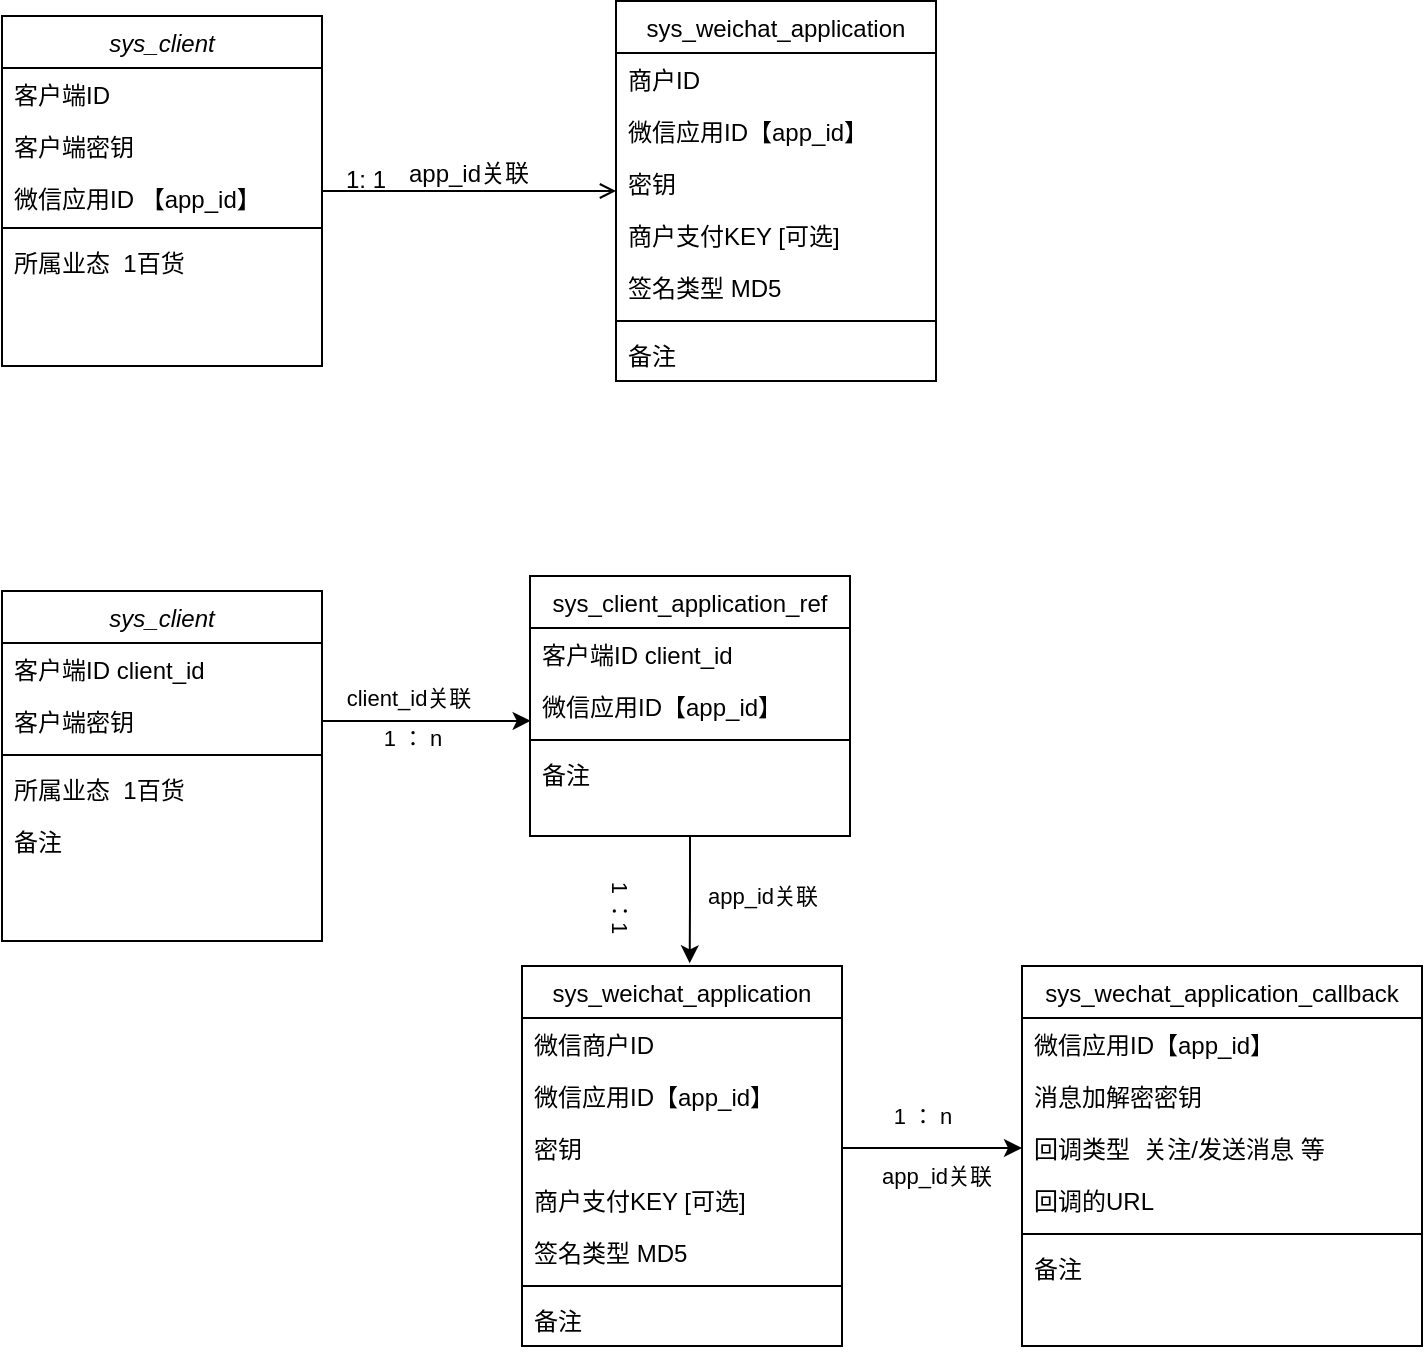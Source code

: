 <mxfile version="15.3.8" type="github">
  <diagram id="C5RBs43oDa-KdzZeNtuy" name="Page-1">
    <mxGraphModel dx="813" dy="517" grid="1" gridSize="10" guides="1" tooltips="1" connect="1" arrows="1" fold="1" page="1" pageScale="1" pageWidth="827" pageHeight="1169" math="0" shadow="0">
      <root>
        <mxCell id="WIyWlLk6GJQsqaUBKTNV-0" />
        <mxCell id="WIyWlLk6GJQsqaUBKTNV-1" parent="WIyWlLk6GJQsqaUBKTNV-0" />
        <mxCell id="zkfFHV4jXpPFQw0GAbJ--0" value="sys_client" style="swimlane;fontStyle=2;align=center;verticalAlign=top;childLayout=stackLayout;horizontal=1;startSize=26;horizontalStack=0;resizeParent=1;resizeLast=0;collapsible=1;marginBottom=0;rounded=0;shadow=0;strokeWidth=1;" parent="WIyWlLk6GJQsqaUBKTNV-1" vertex="1">
          <mxGeometry x="150" y="100" width="160" height="175" as="geometry">
            <mxRectangle x="220" y="90" width="160" height="26" as="alternateBounds" />
          </mxGeometry>
        </mxCell>
        <mxCell id="zkfFHV4jXpPFQw0GAbJ--1" value="客户端ID" style="text;align=left;verticalAlign=top;spacingLeft=4;spacingRight=4;overflow=hidden;rotatable=0;points=[[0,0.5],[1,0.5]];portConstraint=eastwest;" parent="zkfFHV4jXpPFQw0GAbJ--0" vertex="1">
          <mxGeometry y="26" width="160" height="26" as="geometry" />
        </mxCell>
        <mxCell id="zkfFHV4jXpPFQw0GAbJ--2" value="客户端密钥" style="text;align=left;verticalAlign=top;spacingLeft=4;spacingRight=4;overflow=hidden;rotatable=0;points=[[0,0.5],[1,0.5]];portConstraint=eastwest;rounded=0;shadow=0;html=0;" parent="zkfFHV4jXpPFQw0GAbJ--0" vertex="1">
          <mxGeometry y="52" width="160" height="26" as="geometry" />
        </mxCell>
        <mxCell id="zkfFHV4jXpPFQw0GAbJ--3" value="微信应用ID 【app_id】" style="text;align=left;verticalAlign=top;spacingLeft=4;spacingRight=4;overflow=hidden;rotatable=0;points=[[0,0.5],[1,0.5]];portConstraint=eastwest;rounded=0;shadow=0;html=0;" parent="zkfFHV4jXpPFQw0GAbJ--0" vertex="1">
          <mxGeometry y="78" width="160" height="24" as="geometry" />
        </mxCell>
        <mxCell id="zkfFHV4jXpPFQw0GAbJ--4" value="" style="line;html=1;strokeWidth=1;align=left;verticalAlign=middle;spacingTop=-1;spacingLeft=3;spacingRight=3;rotatable=0;labelPosition=right;points=[];portConstraint=eastwest;" parent="zkfFHV4jXpPFQw0GAbJ--0" vertex="1">
          <mxGeometry y="102" width="160" height="8" as="geometry" />
        </mxCell>
        <mxCell id="zkfFHV4jXpPFQw0GAbJ--5" value="所属业态  1百货" style="text;align=left;verticalAlign=top;spacingLeft=4;spacingRight=4;overflow=hidden;rotatable=0;points=[[0,0.5],[1,0.5]];portConstraint=eastwest;" parent="zkfFHV4jXpPFQw0GAbJ--0" vertex="1">
          <mxGeometry y="110" width="160" height="26" as="geometry" />
        </mxCell>
        <mxCell id="zkfFHV4jXpPFQw0GAbJ--17" value="sys_weichat_application" style="swimlane;fontStyle=0;align=center;verticalAlign=top;childLayout=stackLayout;horizontal=1;startSize=26;horizontalStack=0;resizeParent=1;resizeLast=0;collapsible=1;marginBottom=0;rounded=0;shadow=0;strokeWidth=1;" parent="WIyWlLk6GJQsqaUBKTNV-1" vertex="1">
          <mxGeometry x="457" y="92.5" width="160" height="190" as="geometry">
            <mxRectangle x="550" y="140" width="160" height="26" as="alternateBounds" />
          </mxGeometry>
        </mxCell>
        <mxCell id="zkfFHV4jXpPFQw0GAbJ--18" value="商户ID" style="text;align=left;verticalAlign=top;spacingLeft=4;spacingRight=4;overflow=hidden;rotatable=0;points=[[0,0.5],[1,0.5]];portConstraint=eastwest;" parent="zkfFHV4jXpPFQw0GAbJ--17" vertex="1">
          <mxGeometry y="26" width="160" height="26" as="geometry" />
        </mxCell>
        <mxCell id="zkfFHV4jXpPFQw0GAbJ--19" value="微信应用ID【app_id】" style="text;align=left;verticalAlign=top;spacingLeft=4;spacingRight=4;overflow=hidden;rotatable=0;points=[[0,0.5],[1,0.5]];portConstraint=eastwest;rounded=0;shadow=0;html=0;" parent="zkfFHV4jXpPFQw0GAbJ--17" vertex="1">
          <mxGeometry y="52" width="160" height="26" as="geometry" />
        </mxCell>
        <mxCell id="zkfFHV4jXpPFQw0GAbJ--20" value="密钥" style="text;align=left;verticalAlign=top;spacingLeft=4;spacingRight=4;overflow=hidden;rotatable=0;points=[[0,0.5],[1,0.5]];portConstraint=eastwest;rounded=0;shadow=0;html=0;" parent="zkfFHV4jXpPFQw0GAbJ--17" vertex="1">
          <mxGeometry y="78" width="160" height="26" as="geometry" />
        </mxCell>
        <mxCell id="zkfFHV4jXpPFQw0GAbJ--21" value="商户支付KEY [可选]" style="text;align=left;verticalAlign=top;spacingLeft=4;spacingRight=4;overflow=hidden;rotatable=0;points=[[0,0.5],[1,0.5]];portConstraint=eastwest;rounded=0;shadow=0;html=0;" parent="zkfFHV4jXpPFQw0GAbJ--17" vertex="1">
          <mxGeometry y="104" width="160" height="26" as="geometry" />
        </mxCell>
        <mxCell id="zkfFHV4jXpPFQw0GAbJ--22" value="签名类型 MD5" style="text;align=left;verticalAlign=top;spacingLeft=4;spacingRight=4;overflow=hidden;rotatable=0;points=[[0,0.5],[1,0.5]];portConstraint=eastwest;rounded=0;shadow=0;html=0;" parent="zkfFHV4jXpPFQw0GAbJ--17" vertex="1">
          <mxGeometry y="130" width="160" height="26" as="geometry" />
        </mxCell>
        <mxCell id="zkfFHV4jXpPFQw0GAbJ--23" value="" style="line;html=1;strokeWidth=1;align=left;verticalAlign=middle;spacingTop=-1;spacingLeft=3;spacingRight=3;rotatable=0;labelPosition=right;points=[];portConstraint=eastwest;" parent="zkfFHV4jXpPFQw0GAbJ--17" vertex="1">
          <mxGeometry y="156" width="160" height="8" as="geometry" />
        </mxCell>
        <mxCell id="Sh7PA3oa8-L3XaCeOZEG-40" value="备注" style="text;align=left;verticalAlign=top;spacingLeft=4;spacingRight=4;overflow=hidden;rotatable=0;points=[[0,0.5],[1,0.5]];portConstraint=eastwest;" parent="zkfFHV4jXpPFQw0GAbJ--17" vertex="1">
          <mxGeometry y="164" width="160" height="26" as="geometry" />
        </mxCell>
        <mxCell id="zkfFHV4jXpPFQw0GAbJ--26" value="" style="endArrow=open;shadow=0;strokeWidth=1;rounded=0;endFill=1;edgeStyle=elbowEdgeStyle;elbow=vertical;" parent="WIyWlLk6GJQsqaUBKTNV-1" source="zkfFHV4jXpPFQw0GAbJ--0" target="zkfFHV4jXpPFQw0GAbJ--17" edge="1">
          <mxGeometry x="0.5" y="41" relative="1" as="geometry">
            <mxPoint x="380" y="192" as="sourcePoint" />
            <mxPoint x="540" y="192" as="targetPoint" />
            <mxPoint x="-40" y="32" as="offset" />
          </mxGeometry>
        </mxCell>
        <mxCell id="zkfFHV4jXpPFQw0GAbJ--27" value="1: 1 " style="resizable=0;align=left;verticalAlign=bottom;labelBackgroundColor=none;fontSize=12;" parent="zkfFHV4jXpPFQw0GAbJ--26" connectable="0" vertex="1">
          <mxGeometry x="-1" relative="1" as="geometry">
            <mxPoint x="10" y="3" as="offset" />
          </mxGeometry>
        </mxCell>
        <mxCell id="zkfFHV4jXpPFQw0GAbJ--29" value="app_id关联" style="text;html=1;resizable=0;points=[];;align=center;verticalAlign=middle;labelBackgroundColor=none;rounded=0;shadow=0;strokeWidth=1;fontSize=12;" parent="zkfFHV4jXpPFQw0GAbJ--26" vertex="1" connectable="0">
          <mxGeometry x="0.5" y="49" relative="1" as="geometry">
            <mxPoint x="-38" y="40" as="offset" />
          </mxGeometry>
        </mxCell>
        <mxCell id="jO0gXllOkAHdYUoeTZ_i-74" style="edgeStyle=orthogonalEdgeStyle;rounded=0;orthogonalLoop=1;jettySize=auto;html=1;entryX=0.524;entryY=-0.007;entryDx=0;entryDy=0;entryPerimeter=0;" edge="1" parent="WIyWlLk6GJQsqaUBKTNV-1" source="jO0gXllOkAHdYUoeTZ_i-33" target="jO0gXllOkAHdYUoeTZ_i-54">
          <mxGeometry relative="1" as="geometry" />
        </mxCell>
        <mxCell id="jO0gXllOkAHdYUoeTZ_i-33" value="sys_client_application_ref" style="swimlane;fontStyle=0;align=center;verticalAlign=top;childLayout=stackLayout;horizontal=1;startSize=26;horizontalStack=0;resizeParent=1;resizeLast=0;collapsible=1;marginBottom=0;rounded=0;shadow=0;strokeWidth=1;" vertex="1" parent="WIyWlLk6GJQsqaUBKTNV-1">
          <mxGeometry x="414" y="380" width="160" height="130" as="geometry">
            <mxRectangle x="550" y="140" width="160" height="26" as="alternateBounds" />
          </mxGeometry>
        </mxCell>
        <mxCell id="jO0gXllOkAHdYUoeTZ_i-53" value="客户端ID client_id" style="text;align=left;verticalAlign=top;spacingLeft=4;spacingRight=4;overflow=hidden;rotatable=0;points=[[0,0.5],[1,0.5]];portConstraint=eastwest;" vertex="1" parent="jO0gXllOkAHdYUoeTZ_i-33">
          <mxGeometry y="26" width="160" height="26" as="geometry" />
        </mxCell>
        <mxCell id="jO0gXllOkAHdYUoeTZ_i-35" value="微信应用ID【app_id】" style="text;align=left;verticalAlign=top;spacingLeft=4;spacingRight=4;overflow=hidden;rotatable=0;points=[[0,0.5],[1,0.5]];portConstraint=eastwest;rounded=0;shadow=0;html=0;" vertex="1" parent="jO0gXllOkAHdYUoeTZ_i-33">
          <mxGeometry y="52" width="160" height="26" as="geometry" />
        </mxCell>
        <mxCell id="jO0gXllOkAHdYUoeTZ_i-39" value="" style="line;html=1;strokeWidth=1;align=left;verticalAlign=middle;spacingTop=-1;spacingLeft=3;spacingRight=3;rotatable=0;labelPosition=right;points=[];portConstraint=eastwest;" vertex="1" parent="jO0gXllOkAHdYUoeTZ_i-33">
          <mxGeometry y="78" width="160" height="8" as="geometry" />
        </mxCell>
        <mxCell id="jO0gXllOkAHdYUoeTZ_i-40" value="备注" style="text;align=left;verticalAlign=top;spacingLeft=4;spacingRight=4;overflow=hidden;rotatable=0;points=[[0,0.5],[1,0.5]];portConstraint=eastwest;" vertex="1" parent="jO0gXllOkAHdYUoeTZ_i-33">
          <mxGeometry y="86" width="160" height="26" as="geometry" />
        </mxCell>
        <mxCell id="jO0gXllOkAHdYUoeTZ_i-41" value="sys_client" style="swimlane;fontStyle=2;align=center;verticalAlign=top;childLayout=stackLayout;horizontal=1;startSize=26;horizontalStack=0;resizeParent=1;resizeLast=0;collapsible=1;marginBottom=0;rounded=0;shadow=0;strokeWidth=1;" vertex="1" parent="WIyWlLk6GJQsqaUBKTNV-1">
          <mxGeometry x="150" y="387.5" width="160" height="175" as="geometry">
            <mxRectangle x="220" y="90" width="160" height="26" as="alternateBounds" />
          </mxGeometry>
        </mxCell>
        <mxCell id="jO0gXllOkAHdYUoeTZ_i-42" value="客户端ID client_id" style="text;align=left;verticalAlign=top;spacingLeft=4;spacingRight=4;overflow=hidden;rotatable=0;points=[[0,0.5],[1,0.5]];portConstraint=eastwest;" vertex="1" parent="jO0gXllOkAHdYUoeTZ_i-41">
          <mxGeometry y="26" width="160" height="26" as="geometry" />
        </mxCell>
        <mxCell id="jO0gXllOkAHdYUoeTZ_i-43" value="客户端密钥" style="text;align=left;verticalAlign=top;spacingLeft=4;spacingRight=4;overflow=hidden;rotatable=0;points=[[0,0.5],[1,0.5]];portConstraint=eastwest;rounded=0;shadow=0;html=0;" vertex="1" parent="jO0gXllOkAHdYUoeTZ_i-41">
          <mxGeometry y="52" width="160" height="26" as="geometry" />
        </mxCell>
        <mxCell id="jO0gXllOkAHdYUoeTZ_i-45" value="" style="line;html=1;strokeWidth=1;align=left;verticalAlign=middle;spacingTop=-1;spacingLeft=3;spacingRight=3;rotatable=0;labelPosition=right;points=[];portConstraint=eastwest;" vertex="1" parent="jO0gXllOkAHdYUoeTZ_i-41">
          <mxGeometry y="78" width="160" height="8" as="geometry" />
        </mxCell>
        <mxCell id="jO0gXllOkAHdYUoeTZ_i-46" value="所属业态  1百货" style="text;align=left;verticalAlign=top;spacingLeft=4;spacingRight=4;overflow=hidden;rotatable=0;points=[[0,0.5],[1,0.5]];portConstraint=eastwest;" vertex="1" parent="jO0gXllOkAHdYUoeTZ_i-41">
          <mxGeometry y="86" width="160" height="26" as="geometry" />
        </mxCell>
        <mxCell id="jO0gXllOkAHdYUoeTZ_i-48" value="备注" style="text;align=left;verticalAlign=top;spacingLeft=4;spacingRight=4;overflow=hidden;rotatable=0;points=[[0,0.5],[1,0.5]];portConstraint=eastwest;" vertex="1" parent="jO0gXllOkAHdYUoeTZ_i-41">
          <mxGeometry y="112" width="160" height="26" as="geometry" />
        </mxCell>
        <mxCell id="jO0gXllOkAHdYUoeTZ_i-49" style="edgeStyle=orthogonalEdgeStyle;rounded=0;orthogonalLoop=1;jettySize=auto;html=1;entryX=0.002;entryY=0.786;entryDx=0;entryDy=0;entryPerimeter=0;" edge="1" parent="WIyWlLk6GJQsqaUBKTNV-1" source="jO0gXllOkAHdYUoeTZ_i-43" target="jO0gXllOkAHdYUoeTZ_i-35">
          <mxGeometry relative="1" as="geometry" />
        </mxCell>
        <mxCell id="jO0gXllOkAHdYUoeTZ_i-50" value="1 ： n" style="edgeLabel;html=1;align=center;verticalAlign=middle;resizable=0;points=[];" vertex="1" connectable="0" parent="jO0gXllOkAHdYUoeTZ_i-49">
          <mxGeometry x="-0.304" y="-2" relative="1" as="geometry">
            <mxPoint x="8" y="6" as="offset" />
          </mxGeometry>
        </mxCell>
        <mxCell id="jO0gXllOkAHdYUoeTZ_i-51" value="client_id关联" style="edgeLabel;html=1;align=center;verticalAlign=middle;resizable=0;points=[];" vertex="1" connectable="0" parent="jO0gXllOkAHdYUoeTZ_i-49">
          <mxGeometry x="0.253" y="-1" relative="1" as="geometry">
            <mxPoint x="-23" y="-13" as="offset" />
          </mxGeometry>
        </mxCell>
        <mxCell id="jO0gXllOkAHdYUoeTZ_i-54" value="sys_weichat_application" style="swimlane;fontStyle=0;align=center;verticalAlign=top;childLayout=stackLayout;horizontal=1;startSize=26;horizontalStack=0;resizeParent=1;resizeLast=0;collapsible=1;marginBottom=0;rounded=0;shadow=0;strokeWidth=1;" vertex="1" parent="WIyWlLk6GJQsqaUBKTNV-1">
          <mxGeometry x="410" y="575" width="160" height="190" as="geometry">
            <mxRectangle x="550" y="140" width="160" height="26" as="alternateBounds" />
          </mxGeometry>
        </mxCell>
        <mxCell id="jO0gXllOkAHdYUoeTZ_i-55" value="微信商户ID" style="text;align=left;verticalAlign=top;spacingLeft=4;spacingRight=4;overflow=hidden;rotatable=0;points=[[0,0.5],[1,0.5]];portConstraint=eastwest;" vertex="1" parent="jO0gXllOkAHdYUoeTZ_i-54">
          <mxGeometry y="26" width="160" height="26" as="geometry" />
        </mxCell>
        <mxCell id="jO0gXllOkAHdYUoeTZ_i-56" value="微信应用ID【app_id】" style="text;align=left;verticalAlign=top;spacingLeft=4;spacingRight=4;overflow=hidden;rotatable=0;points=[[0,0.5],[1,0.5]];portConstraint=eastwest;rounded=0;shadow=0;html=0;" vertex="1" parent="jO0gXllOkAHdYUoeTZ_i-54">
          <mxGeometry y="52" width="160" height="26" as="geometry" />
        </mxCell>
        <mxCell id="jO0gXllOkAHdYUoeTZ_i-57" value="密钥" style="text;align=left;verticalAlign=top;spacingLeft=4;spacingRight=4;overflow=hidden;rotatable=0;points=[[0,0.5],[1,0.5]];portConstraint=eastwest;rounded=0;shadow=0;html=0;" vertex="1" parent="jO0gXllOkAHdYUoeTZ_i-54">
          <mxGeometry y="78" width="160" height="26" as="geometry" />
        </mxCell>
        <mxCell id="jO0gXllOkAHdYUoeTZ_i-58" value="商户支付KEY [可选]" style="text;align=left;verticalAlign=top;spacingLeft=4;spacingRight=4;overflow=hidden;rotatable=0;points=[[0,0.5],[1,0.5]];portConstraint=eastwest;rounded=0;shadow=0;html=0;" vertex="1" parent="jO0gXllOkAHdYUoeTZ_i-54">
          <mxGeometry y="104" width="160" height="26" as="geometry" />
        </mxCell>
        <mxCell id="jO0gXllOkAHdYUoeTZ_i-59" value="签名类型 MD5" style="text;align=left;verticalAlign=top;spacingLeft=4;spacingRight=4;overflow=hidden;rotatable=0;points=[[0,0.5],[1,0.5]];portConstraint=eastwest;rounded=0;shadow=0;html=0;" vertex="1" parent="jO0gXllOkAHdYUoeTZ_i-54">
          <mxGeometry y="130" width="160" height="26" as="geometry" />
        </mxCell>
        <mxCell id="jO0gXllOkAHdYUoeTZ_i-60" value="" style="line;html=1;strokeWidth=1;align=left;verticalAlign=middle;spacingTop=-1;spacingLeft=3;spacingRight=3;rotatable=0;labelPosition=right;points=[];portConstraint=eastwest;" vertex="1" parent="jO0gXllOkAHdYUoeTZ_i-54">
          <mxGeometry y="156" width="160" height="8" as="geometry" />
        </mxCell>
        <mxCell id="jO0gXllOkAHdYUoeTZ_i-61" value="备注" style="text;align=left;verticalAlign=top;spacingLeft=4;spacingRight=4;overflow=hidden;rotatable=0;points=[[0,0.5],[1,0.5]];portConstraint=eastwest;" vertex="1" parent="jO0gXllOkAHdYUoeTZ_i-54">
          <mxGeometry y="164" width="160" height="26" as="geometry" />
        </mxCell>
        <mxCell id="jO0gXllOkAHdYUoeTZ_i-64" value="app_id关联" style="edgeLabel;html=1;align=center;verticalAlign=middle;resizable=0;points=[];" vertex="1" connectable="0" parent="WIyWlLk6GJQsqaUBKTNV-1">
          <mxGeometry x="530.004" y="540.0" as="geometry" />
        </mxCell>
        <mxCell id="jO0gXllOkAHdYUoeTZ_i-65" value="sys_wechat_application_callback" style="swimlane;fontStyle=0;align=center;verticalAlign=top;childLayout=stackLayout;horizontal=1;startSize=26;horizontalStack=0;resizeParent=1;resizeLast=0;collapsible=1;marginBottom=0;rounded=0;shadow=0;strokeWidth=1;" vertex="1" parent="WIyWlLk6GJQsqaUBKTNV-1">
          <mxGeometry x="660" y="575" width="200" height="190" as="geometry">
            <mxRectangle x="550" y="140" width="160" height="26" as="alternateBounds" />
          </mxGeometry>
        </mxCell>
        <mxCell id="jO0gXllOkAHdYUoeTZ_i-67" value="微信应用ID【app_id】" style="text;align=left;verticalAlign=top;spacingLeft=4;spacingRight=4;overflow=hidden;rotatable=0;points=[[0,0.5],[1,0.5]];portConstraint=eastwest;rounded=0;shadow=0;html=0;" vertex="1" parent="jO0gXllOkAHdYUoeTZ_i-65">
          <mxGeometry y="26" width="200" height="26" as="geometry" />
        </mxCell>
        <mxCell id="jO0gXllOkAHdYUoeTZ_i-68" value="消息加解密密钥" style="text;align=left;verticalAlign=top;spacingLeft=4;spacingRight=4;overflow=hidden;rotatable=0;points=[[0,0.5],[1,0.5]];portConstraint=eastwest;rounded=0;shadow=0;html=0;" vertex="1" parent="jO0gXllOkAHdYUoeTZ_i-65">
          <mxGeometry y="52" width="200" height="26" as="geometry" />
        </mxCell>
        <mxCell id="jO0gXllOkAHdYUoeTZ_i-69" value="回调类型  关注/发送消息 等" style="text;align=left;verticalAlign=top;spacingLeft=4;spacingRight=4;overflow=hidden;rotatable=0;points=[[0,0.5],[1,0.5]];portConstraint=eastwest;rounded=0;shadow=0;html=0;" vertex="1" parent="jO0gXllOkAHdYUoeTZ_i-65">
          <mxGeometry y="78" width="200" height="26" as="geometry" />
        </mxCell>
        <mxCell id="jO0gXllOkAHdYUoeTZ_i-70" value="回调的URL" style="text;align=left;verticalAlign=top;spacingLeft=4;spacingRight=4;overflow=hidden;rotatable=0;points=[[0,0.5],[1,0.5]];portConstraint=eastwest;rounded=0;shadow=0;html=0;" vertex="1" parent="jO0gXllOkAHdYUoeTZ_i-65">
          <mxGeometry y="104" width="200" height="26" as="geometry" />
        </mxCell>
        <mxCell id="jO0gXllOkAHdYUoeTZ_i-71" value="" style="line;html=1;strokeWidth=1;align=left;verticalAlign=middle;spacingTop=-1;spacingLeft=3;spacingRight=3;rotatable=0;labelPosition=right;points=[];portConstraint=eastwest;" vertex="1" parent="jO0gXllOkAHdYUoeTZ_i-65">
          <mxGeometry y="130" width="200" height="8" as="geometry" />
        </mxCell>
        <mxCell id="jO0gXllOkAHdYUoeTZ_i-72" value="备注" style="text;align=left;verticalAlign=top;spacingLeft=4;spacingRight=4;overflow=hidden;rotatable=0;points=[[0,0.5],[1,0.5]];portConstraint=eastwest;" vertex="1" parent="jO0gXllOkAHdYUoeTZ_i-65">
          <mxGeometry y="138" width="200" height="26" as="geometry" />
        </mxCell>
        <mxCell id="jO0gXllOkAHdYUoeTZ_i-75" value="1 ：1" style="edgeLabel;html=1;align=center;verticalAlign=middle;resizable=0;points=[];rotation=90;" vertex="1" connectable="0" parent="WIyWlLk6GJQsqaUBKTNV-1">
          <mxGeometry x="460.001" y="539.996" as="geometry">
            <mxPoint x="5" y="1" as="offset" />
          </mxGeometry>
        </mxCell>
        <mxCell id="jO0gXllOkAHdYUoeTZ_i-76" style="edgeStyle=orthogonalEdgeStyle;rounded=0;orthogonalLoop=1;jettySize=auto;html=1;entryX=0;entryY=0.5;entryDx=0;entryDy=0;" edge="1" parent="WIyWlLk6GJQsqaUBKTNV-1" source="jO0gXllOkAHdYUoeTZ_i-57" target="jO0gXllOkAHdYUoeTZ_i-69">
          <mxGeometry relative="1" as="geometry" />
        </mxCell>
        <mxCell id="jO0gXllOkAHdYUoeTZ_i-77" value="1 ： n" style="edgeLabel;html=1;align=center;verticalAlign=middle;resizable=0;points=[];" vertex="1" connectable="0" parent="WIyWlLk6GJQsqaUBKTNV-1">
          <mxGeometry x="610.001" y="649.996" as="geometry" />
        </mxCell>
        <mxCell id="jO0gXllOkAHdYUoeTZ_i-78" value="app_id关联" style="edgeLabel;html=1;align=center;verticalAlign=middle;resizable=0;points=[];" vertex="1" connectable="0" parent="WIyWlLk6GJQsqaUBKTNV-1">
          <mxGeometry x="617.004" y="680.0" as="geometry" />
        </mxCell>
      </root>
    </mxGraphModel>
  </diagram>
</mxfile>
